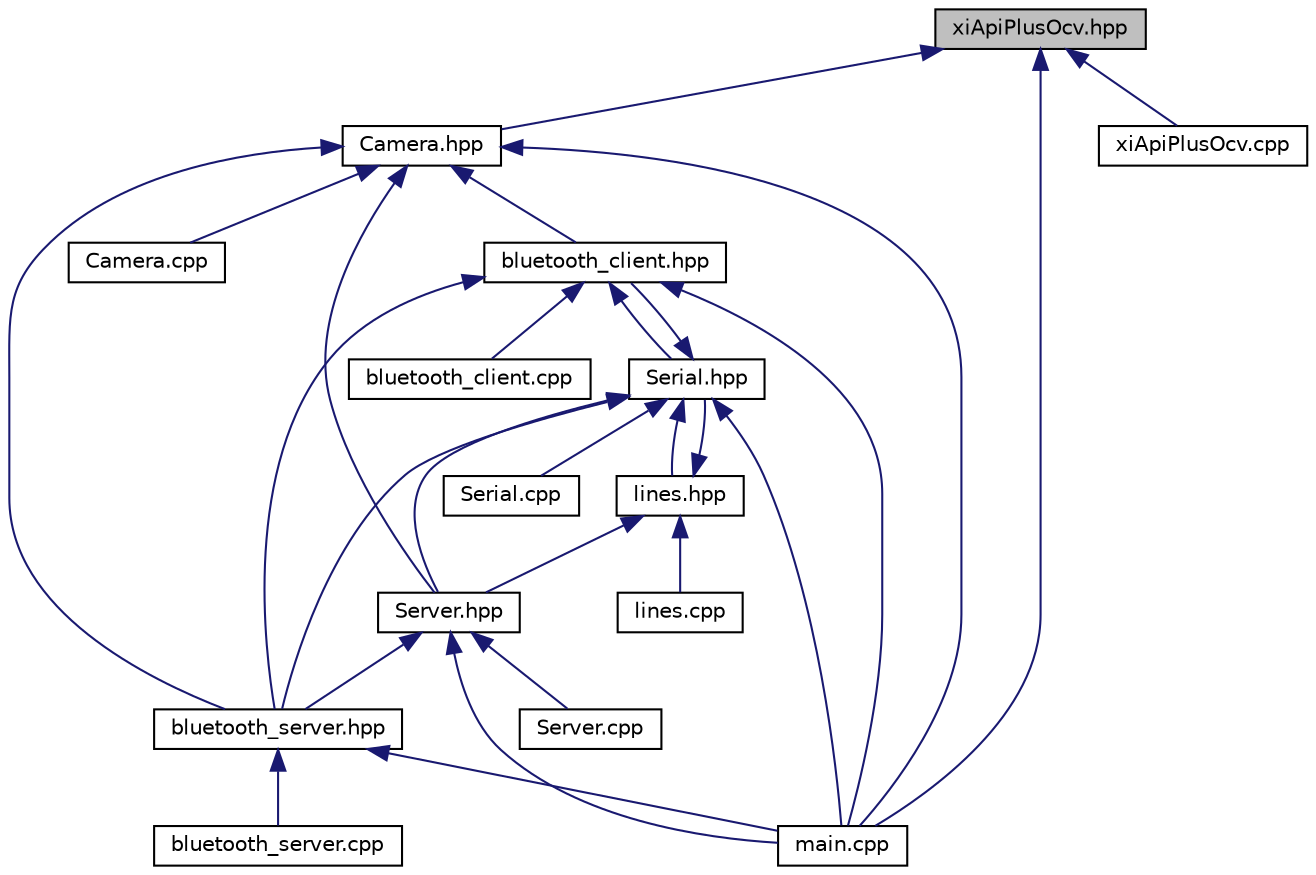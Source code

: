digraph "xiApiPlusOcv.hpp"
{
  edge [fontname="Helvetica",fontsize="10",labelfontname="Helvetica",labelfontsize="10"];
  node [fontname="Helvetica",fontsize="10",shape=record];
  Node11 [label="xiApiPlusOcv.hpp",height=0.2,width=0.4,color="black", fillcolor="grey75", style="filled", fontcolor="black"];
  Node11 -> Node12 [dir="back",color="midnightblue",fontsize="10",style="solid",fontname="Helvetica"];
  Node12 [label="Camera.hpp",height=0.2,width=0.4,color="black", fillcolor="white", style="filled",URL="$_camera_8hpp.html"];
  Node12 -> Node13 [dir="back",color="midnightblue",fontsize="10",style="solid",fontname="Helvetica"];
  Node13 [label="bluetooth_client.hpp",height=0.2,width=0.4,color="black", fillcolor="white", style="filled",URL="$bluetooth__client_8hpp.html"];
  Node13 -> Node14 [dir="back",color="midnightblue",fontsize="10",style="solid",fontname="Helvetica"];
  Node14 [label="bluetooth_client.cpp",height=0.2,width=0.4,color="black", fillcolor="white", style="filled",URL="$bluetooth__client_8cpp.html"];
  Node13 -> Node15 [dir="back",color="midnightblue",fontsize="10",style="solid",fontname="Helvetica"];
  Node15 [label="Serial.hpp",height=0.2,width=0.4,color="black", fillcolor="white", style="filled",URL="$_serial_8hpp.html"];
  Node15 -> Node13 [dir="back",color="midnightblue",fontsize="10",style="solid",fontname="Helvetica"];
  Node15 -> Node16 [dir="back",color="midnightblue",fontsize="10",style="solid",fontname="Helvetica"];
  Node16 [label="lines.hpp",height=0.2,width=0.4,color="black", fillcolor="white", style="filled",URL="$lines_8hpp.html"];
  Node16 -> Node15 [dir="back",color="midnightblue",fontsize="10",style="solid",fontname="Helvetica"];
  Node16 -> Node17 [dir="back",color="midnightblue",fontsize="10",style="solid",fontname="Helvetica"];
  Node17 [label="Server.hpp",height=0.2,width=0.4,color="black", fillcolor="white", style="filled",URL="$_server_8hpp.html"];
  Node17 -> Node18 [dir="back",color="midnightblue",fontsize="10",style="solid",fontname="Helvetica"];
  Node18 [label="bluetooth_server.hpp",height=0.2,width=0.4,color="black", fillcolor="white", style="filled",URL="$bluetooth__server_8hpp.html"];
  Node18 -> Node19 [dir="back",color="midnightblue",fontsize="10",style="solid",fontname="Helvetica"];
  Node19 [label="bluetooth_server.cpp",height=0.2,width=0.4,color="black", fillcolor="white", style="filled",URL="$bluetooth__server_8cpp.html"];
  Node18 -> Node20 [dir="back",color="midnightblue",fontsize="10",style="solid",fontname="Helvetica"];
  Node20 [label="main.cpp",height=0.2,width=0.4,color="black", fillcolor="white", style="filled",URL="$main_8cpp.html"];
  Node17 -> Node20 [dir="back",color="midnightblue",fontsize="10",style="solid",fontname="Helvetica"];
  Node17 -> Node21 [dir="back",color="midnightblue",fontsize="10",style="solid",fontname="Helvetica"];
  Node21 [label="Server.cpp",height=0.2,width=0.4,color="black", fillcolor="white", style="filled",URL="$_server_8cpp.html"];
  Node16 -> Node22 [dir="back",color="midnightblue",fontsize="10",style="solid",fontname="Helvetica"];
  Node22 [label="lines.cpp",height=0.2,width=0.4,color="black", fillcolor="white", style="filled",URL="$lines_8cpp.html"];
  Node15 -> Node17 [dir="back",color="midnightblue",fontsize="10",style="solid",fontname="Helvetica"];
  Node15 -> Node18 [dir="back",color="midnightblue",fontsize="10",style="solid",fontname="Helvetica"];
  Node15 -> Node20 [dir="back",color="midnightblue",fontsize="10",style="solid",fontname="Helvetica"];
  Node15 -> Node23 [dir="back",color="midnightblue",fontsize="10",style="solid",fontname="Helvetica"];
  Node23 [label="Serial.cpp",height=0.2,width=0.4,color="black", fillcolor="white", style="filled",URL="$_serial_8cpp.html"];
  Node13 -> Node18 [dir="back",color="midnightblue",fontsize="10",style="solid",fontname="Helvetica"];
  Node13 -> Node20 [dir="back",color="midnightblue",fontsize="10",style="solid",fontname="Helvetica"];
  Node12 -> Node18 [dir="back",color="midnightblue",fontsize="10",style="solid",fontname="Helvetica"];
  Node12 -> Node17 [dir="back",color="midnightblue",fontsize="10",style="solid",fontname="Helvetica"];
  Node12 -> Node24 [dir="back",color="midnightblue",fontsize="10",style="solid",fontname="Helvetica"];
  Node24 [label="Camera.cpp",height=0.2,width=0.4,color="black", fillcolor="white", style="filled",URL="$_camera_8cpp.html"];
  Node12 -> Node20 [dir="back",color="midnightblue",fontsize="10",style="solid",fontname="Helvetica"];
  Node11 -> Node20 [dir="back",color="midnightblue",fontsize="10",style="solid",fontname="Helvetica"];
  Node11 -> Node25 [dir="back",color="midnightblue",fontsize="10",style="solid",fontname="Helvetica"];
  Node25 [label="xiApiPlusOcv.cpp",height=0.2,width=0.4,color="black", fillcolor="white", style="filled",URL="$xi_api_plus_ocv_8cpp.html"];
}
